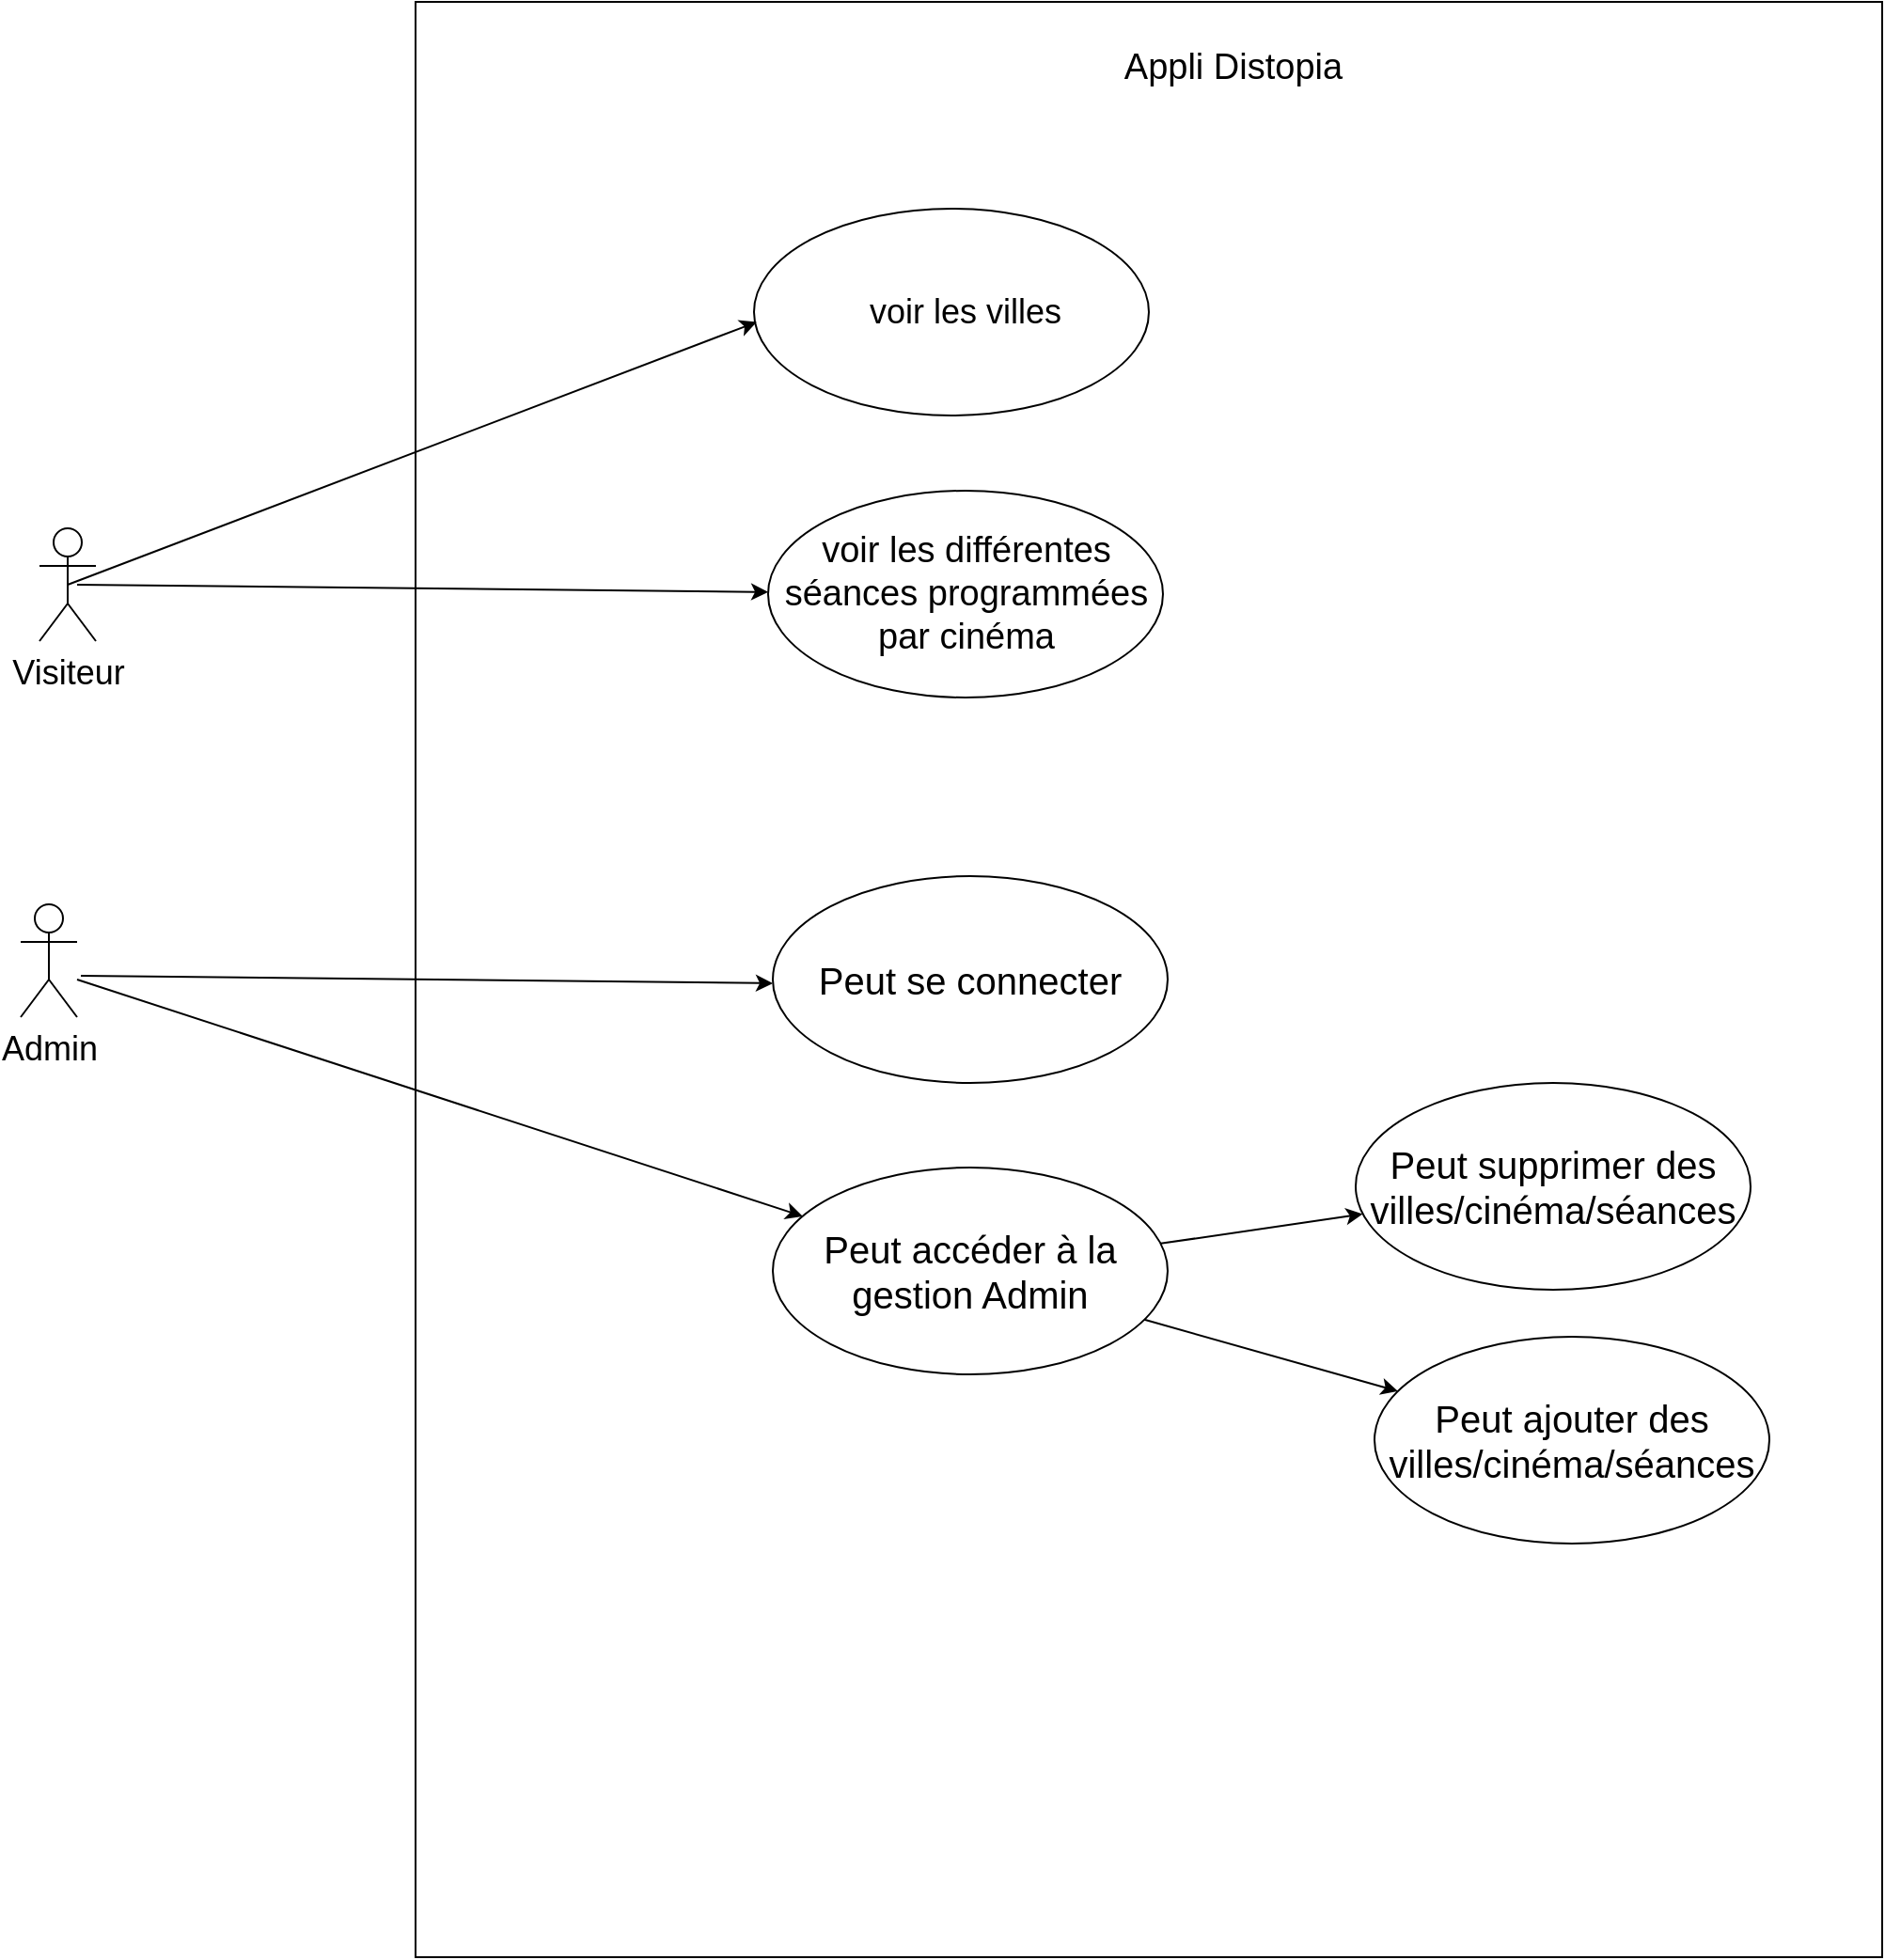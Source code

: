 <mxfile version="24.3.1" type="device">
  <diagram name="Page-1" id="efqULGjxS0yT6aLKpaFx">
    <mxGraphModel dx="2048" dy="647" grid="1" gridSize="10" guides="1" tooltips="1" connect="1" arrows="1" fold="1" page="1" pageScale="1" pageWidth="827" pageHeight="1169" math="0" shadow="0">
      <root>
        <mxCell id="0" />
        <mxCell id="1" parent="0" />
        <mxCell id="jUAt7vcdCTrA30Lvtl5n-25" value="" style="ellipse;whiteSpace=wrap;html=1;" parent="1" vertex="1">
          <mxGeometry x="220" y="415" width="210" height="110" as="geometry" />
        </mxCell>
        <mxCell id="jUAt7vcdCTrA30Lvtl5n-1" value="&lt;span style=&quot;font-size: 18px;&quot;&gt;Visiteur&lt;/span&gt;" style="shape=umlActor;verticalLabelPosition=bottom;verticalAlign=top;html=1;outlineConnect=0;" parent="1" vertex="1">
          <mxGeometry x="-160" y="380" width="30" height="60" as="geometry" />
        </mxCell>
        <mxCell id="jUAt7vcdCTrA30Lvtl5n-2" value="" style="rounded=0;whiteSpace=wrap;html=1;movable=1;resizable=1;rotatable=1;deletable=1;editable=1;locked=0;connectable=1;" parent="1" vertex="1">
          <mxGeometry x="40" y="100" width="780" height="1040" as="geometry" />
        </mxCell>
        <mxCell id="jUAt7vcdCTrA30Lvtl5n-3" value="&lt;font style=&quot;font-size: 19px;&quot;&gt;Appli Distopia&lt;/font&gt;" style="text;html=1;align=center;verticalAlign=middle;whiteSpace=wrap;rounded=0;fontSize=17;" parent="1" vertex="1">
          <mxGeometry x="340" y="120" width="270" height="30" as="geometry" />
        </mxCell>
        <mxCell id="jUAt7vcdCTrA30Lvtl5n-4" value="" style="ellipse;whiteSpace=wrap;html=1;" parent="1" vertex="1">
          <mxGeometry x="220" y="210" width="210" height="110" as="geometry" />
        </mxCell>
        <mxCell id="jUAt7vcdCTrA30Lvtl5n-5" value="voir les villes" style="text;html=1;align=center;verticalAlign=middle;whiteSpace=wrap;rounded=0;fontSize=18;" parent="1" vertex="1">
          <mxGeometry x="270" y="240" width="125" height="50" as="geometry" />
        </mxCell>
        <mxCell id="jUAt7vcdCTrA30Lvtl5n-41" value="" style="endArrow=classic;html=1;rounded=0;exitX=0.5;exitY=0.5;exitDx=0;exitDy=0;exitPerimeter=0;entryX=0.007;entryY=0.548;entryDx=0;entryDy=0;entryPerimeter=0;" parent="1" source="jUAt7vcdCTrA30Lvtl5n-1" target="jUAt7vcdCTrA30Lvtl5n-4" edge="1">
          <mxGeometry width="50" height="50" relative="1" as="geometry">
            <mxPoint x="-185.88" y="563.22" as="sourcePoint" />
            <mxPoint x="219.997" y="286.772" as="targetPoint" />
            <Array as="points" />
          </mxGeometry>
        </mxCell>
        <mxCell id="55ZJwuY2nLMgyWyhHw5j-4" value="&lt;font style=&quot;font-size: 19px;&quot;&gt;voir les différentes séances programmées par cinéma&lt;/font&gt;" style="ellipse;whiteSpace=wrap;html=1;" parent="1" vertex="1">
          <mxGeometry x="227.5" y="360" width="210" height="110" as="geometry" />
        </mxCell>
        <mxCell id="s62gWL5NL7S6fQ92SfMY-1" value="" style="endArrow=classic;html=1;rounded=0;" parent="1" target="55ZJwuY2nLMgyWyhHw5j-4" edge="1">
          <mxGeometry width="50" height="50" relative="1" as="geometry">
            <mxPoint x="-140" y="410" as="sourcePoint" />
            <mxPoint x="-20" y="800" as="targetPoint" />
            <Array as="points" />
          </mxGeometry>
        </mxCell>
        <mxCell id="od0wvtwYALRWHmSXAiQL-2" value="&lt;span style=&quot;font-size: 18px;&quot;&gt;Admin&lt;/span&gt;" style="shape=umlActor;verticalLabelPosition=bottom;verticalAlign=top;html=1;outlineConnect=0;" vertex="1" parent="1">
          <mxGeometry x="-170" y="580" width="30" height="60" as="geometry" />
        </mxCell>
        <mxCell id="od0wvtwYALRWHmSXAiQL-4" value="&lt;font style=&quot;font-size: 20px;&quot;&gt;Peut se connecter&lt;/font&gt;" style="ellipse;whiteSpace=wrap;html=1;" vertex="1" parent="1">
          <mxGeometry x="230" y="565" width="210" height="110" as="geometry" />
        </mxCell>
        <mxCell id="od0wvtwYALRWHmSXAiQL-5" value="" style="endArrow=classic;html=1;rounded=0;" edge="1" parent="1">
          <mxGeometry width="50" height="50" relative="1" as="geometry">
            <mxPoint x="-138" y="618" as="sourcePoint" />
            <mxPoint x="230" y="622" as="targetPoint" />
            <Array as="points" />
          </mxGeometry>
        </mxCell>
        <mxCell id="od0wvtwYALRWHmSXAiQL-6" value="&lt;span style=&quot;font-size: 20px;&quot;&gt;Peut accéder à la gestion Admin&lt;/span&gt;" style="ellipse;whiteSpace=wrap;html=1;" vertex="1" parent="1">
          <mxGeometry x="230" y="720" width="210" height="110" as="geometry" />
        </mxCell>
        <mxCell id="od0wvtwYALRWHmSXAiQL-7" value="&lt;span style=&quot;font-size: 20px;&quot;&gt;Peut supprimer des villes/cinéma/séances&lt;/span&gt;" style="ellipse;whiteSpace=wrap;html=1;" vertex="1" parent="1">
          <mxGeometry x="540" y="675" width="210" height="110" as="geometry" />
        </mxCell>
        <mxCell id="od0wvtwYALRWHmSXAiQL-8" value="&lt;span style=&quot;font-size: 20px;&quot;&gt;Peut ajouter des villes/cinéma/séances&lt;/span&gt;" style="ellipse;whiteSpace=wrap;html=1;" vertex="1" parent="1">
          <mxGeometry x="550" y="810" width="210" height="110" as="geometry" />
        </mxCell>
        <mxCell id="od0wvtwYALRWHmSXAiQL-9" value="" style="endArrow=classic;html=1;rounded=0;" edge="1" parent="1" target="od0wvtwYALRWHmSXAiQL-6">
          <mxGeometry width="50" height="50" relative="1" as="geometry">
            <mxPoint x="-140" y="620" as="sourcePoint" />
            <mxPoint x="240" y="632" as="targetPoint" />
            <Array as="points" />
          </mxGeometry>
        </mxCell>
        <mxCell id="od0wvtwYALRWHmSXAiQL-10" value="" style="endArrow=classic;html=1;rounded=0;" edge="1" parent="1" source="od0wvtwYALRWHmSXAiQL-6" target="od0wvtwYALRWHmSXAiQL-7">
          <mxGeometry width="50" height="50" relative="1" as="geometry">
            <mxPoint x="350" y="850" as="sourcePoint" />
            <mxPoint x="736" y="976" as="targetPoint" />
            <Array as="points" />
          </mxGeometry>
        </mxCell>
        <mxCell id="od0wvtwYALRWHmSXAiQL-11" value="" style="endArrow=classic;html=1;rounded=0;" edge="1" parent="1" source="od0wvtwYALRWHmSXAiQL-6" target="od0wvtwYALRWHmSXAiQL-8">
          <mxGeometry width="50" height="50" relative="1" as="geometry">
            <mxPoint x="446" y="770" as="sourcePoint" />
            <mxPoint x="554" y="755" as="targetPoint" />
            <Array as="points" />
          </mxGeometry>
        </mxCell>
      </root>
    </mxGraphModel>
  </diagram>
</mxfile>
